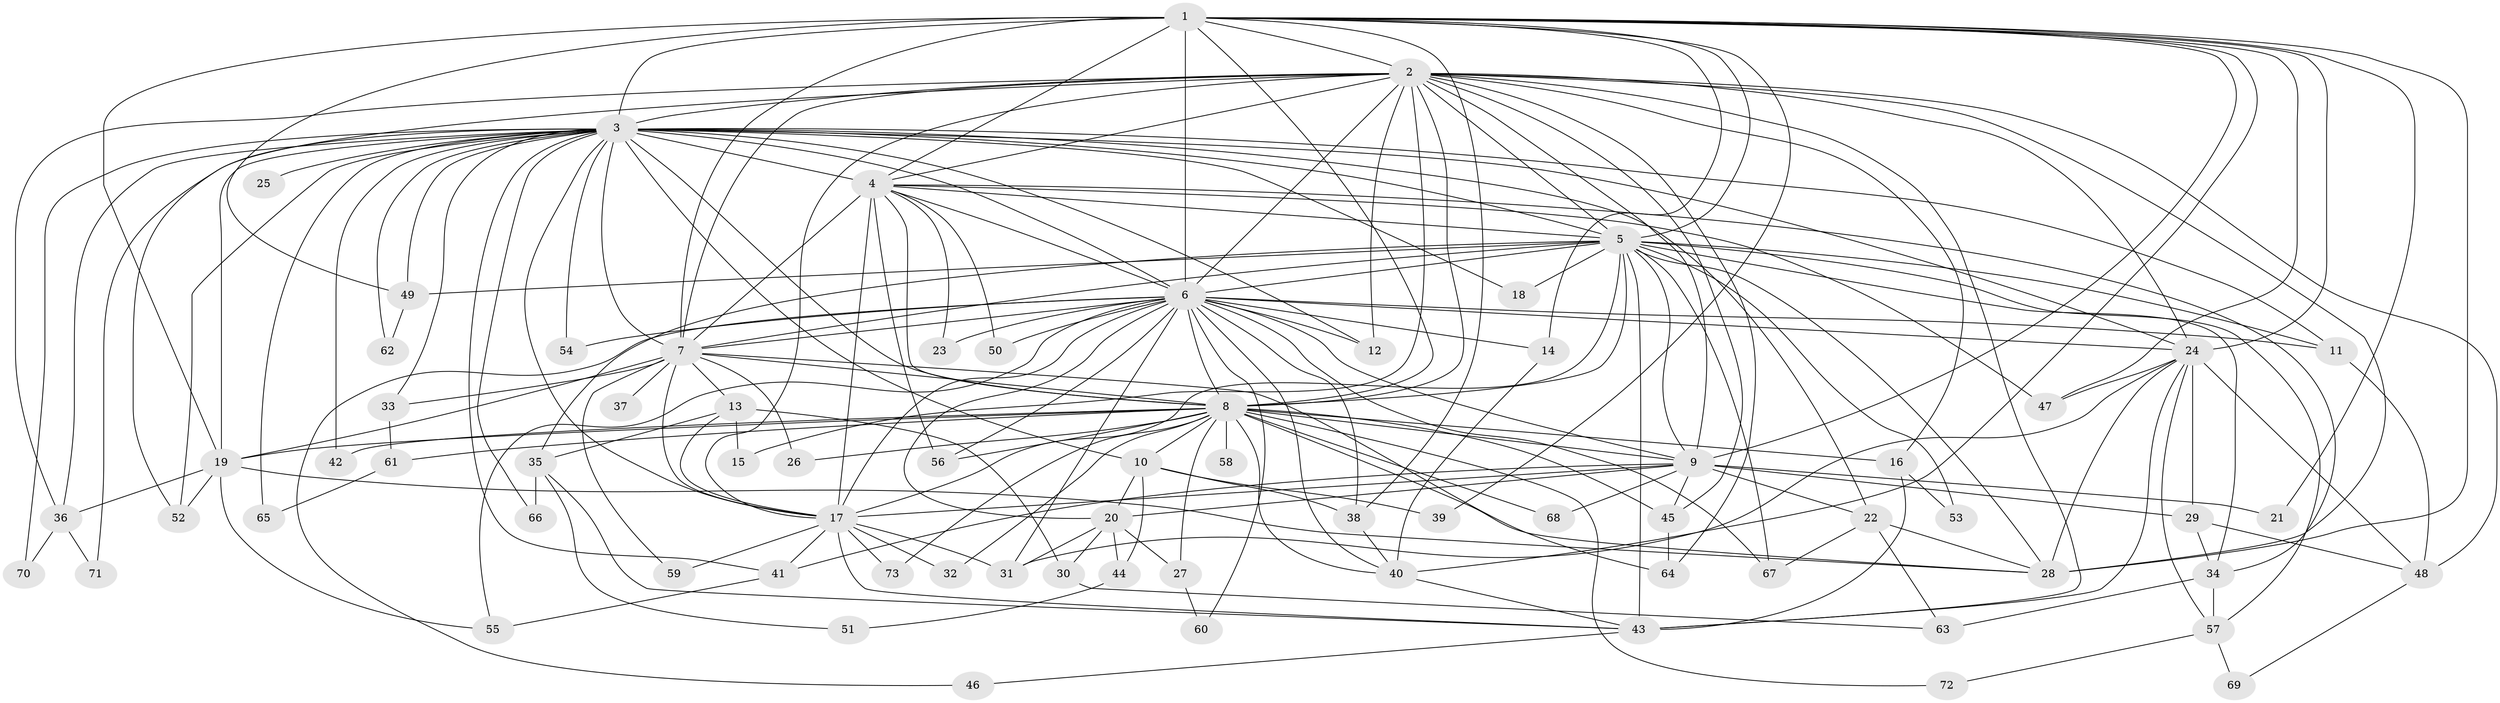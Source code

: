 // original degree distribution, {24: 0.00684931506849315, 20: 0.0136986301369863, 25: 0.00684931506849315, 26: 0.00684931506849315, 21: 0.0136986301369863, 29: 0.00684931506849315, 19: 0.00684931506849315, 33: 0.00684931506849315, 12: 0.00684931506849315, 5: 0.0547945205479452, 3: 0.2328767123287671, 6: 0.0273972602739726, 2: 0.5068493150684932, 4: 0.08904109589041095, 7: 0.00684931506849315, 11: 0.00684931506849315}
// Generated by graph-tools (version 1.1) at 2025/35/03/09/25 02:35:07]
// undirected, 73 vertices, 201 edges
graph export_dot {
graph [start="1"]
  node [color=gray90,style=filled];
  1;
  2;
  3;
  4;
  5;
  6;
  7;
  8;
  9;
  10;
  11;
  12;
  13;
  14;
  15;
  16;
  17;
  18;
  19;
  20;
  21;
  22;
  23;
  24;
  25;
  26;
  27;
  28;
  29;
  30;
  31;
  32;
  33;
  34;
  35;
  36;
  37;
  38;
  39;
  40;
  41;
  42;
  43;
  44;
  45;
  46;
  47;
  48;
  49;
  50;
  51;
  52;
  53;
  54;
  55;
  56;
  57;
  58;
  59;
  60;
  61;
  62;
  63;
  64;
  65;
  66;
  67;
  68;
  69;
  70;
  71;
  72;
  73;
  1 -- 2 [weight=4.0];
  1 -- 3 [weight=11.0];
  1 -- 4 [weight=2.0];
  1 -- 5 [weight=2.0];
  1 -- 6 [weight=2.0];
  1 -- 7 [weight=3.0];
  1 -- 8 [weight=3.0];
  1 -- 9 [weight=1.0];
  1 -- 14 [weight=1.0];
  1 -- 19 [weight=1.0];
  1 -- 21 [weight=1.0];
  1 -- 24 [weight=1.0];
  1 -- 28 [weight=1.0];
  1 -- 38 [weight=2.0];
  1 -- 39 [weight=1.0];
  1 -- 40 [weight=1.0];
  1 -- 47 [weight=1.0];
  1 -- 49 [weight=2.0];
  2 -- 3 [weight=2.0];
  2 -- 4 [weight=3.0];
  2 -- 5 [weight=2.0];
  2 -- 6 [weight=3.0];
  2 -- 7 [weight=2.0];
  2 -- 8 [weight=2.0];
  2 -- 9 [weight=1.0];
  2 -- 12 [weight=1.0];
  2 -- 15 [weight=1.0];
  2 -- 16 [weight=1.0];
  2 -- 17 [weight=1.0];
  2 -- 24 [weight=2.0];
  2 -- 28 [weight=5.0];
  2 -- 36 [weight=1.0];
  2 -- 43 [weight=1.0];
  2 -- 45 [weight=1.0];
  2 -- 48 [weight=1.0];
  2 -- 52 [weight=1.0];
  2 -- 64 [weight=1.0];
  3 -- 4 [weight=4.0];
  3 -- 5 [weight=1.0];
  3 -- 6 [weight=1.0];
  3 -- 7 [weight=1.0];
  3 -- 8 [weight=4.0];
  3 -- 10 [weight=1.0];
  3 -- 11 [weight=1.0];
  3 -- 12 [weight=1.0];
  3 -- 17 [weight=1.0];
  3 -- 18 [weight=1.0];
  3 -- 19 [weight=2.0];
  3 -- 22 [weight=1.0];
  3 -- 24 [weight=1.0];
  3 -- 25 [weight=1.0];
  3 -- 33 [weight=1.0];
  3 -- 36 [weight=2.0];
  3 -- 41 [weight=1.0];
  3 -- 42 [weight=1.0];
  3 -- 49 [weight=1.0];
  3 -- 52 [weight=1.0];
  3 -- 54 [weight=1.0];
  3 -- 62 [weight=1.0];
  3 -- 65 [weight=1.0];
  3 -- 66 [weight=1.0];
  3 -- 70 [weight=1.0];
  3 -- 71 [weight=1.0];
  4 -- 5 [weight=1.0];
  4 -- 6 [weight=1.0];
  4 -- 7 [weight=1.0];
  4 -- 8 [weight=1.0];
  4 -- 17 [weight=9.0];
  4 -- 23 [weight=2.0];
  4 -- 34 [weight=1.0];
  4 -- 47 [weight=1.0];
  4 -- 50 [weight=1.0];
  4 -- 56 [weight=1.0];
  5 -- 6 [weight=1.0];
  5 -- 7 [weight=1.0];
  5 -- 8 [weight=1.0];
  5 -- 9 [weight=1.0];
  5 -- 11 [weight=1.0];
  5 -- 17 [weight=1.0];
  5 -- 18 [weight=1.0];
  5 -- 28 [weight=1.0];
  5 -- 34 [weight=1.0];
  5 -- 35 [weight=1.0];
  5 -- 43 [weight=1.0];
  5 -- 49 [weight=1.0];
  5 -- 53 [weight=1.0];
  5 -- 57 [weight=1.0];
  5 -- 67 [weight=1.0];
  6 -- 7 [weight=1.0];
  6 -- 8 [weight=1.0];
  6 -- 9 [weight=1.0];
  6 -- 11 [weight=1.0];
  6 -- 12 [weight=1.0];
  6 -- 14 [weight=1.0];
  6 -- 17 [weight=2.0];
  6 -- 20 [weight=1.0];
  6 -- 23 [weight=1.0];
  6 -- 24 [weight=1.0];
  6 -- 31 [weight=1.0];
  6 -- 38 [weight=1.0];
  6 -- 40 [weight=1.0];
  6 -- 46 [weight=1.0];
  6 -- 50 [weight=1.0];
  6 -- 54 [weight=1.0];
  6 -- 55 [weight=1.0];
  6 -- 56 [weight=1.0];
  6 -- 60 [weight=1.0];
  6 -- 67 [weight=1.0];
  7 -- 8 [weight=1.0];
  7 -- 13 [weight=1.0];
  7 -- 17 [weight=1.0];
  7 -- 19 [weight=1.0];
  7 -- 26 [weight=1.0];
  7 -- 33 [weight=1.0];
  7 -- 37 [weight=1.0];
  7 -- 59 [weight=1.0];
  7 -- 64 [weight=1.0];
  8 -- 9 [weight=1.0];
  8 -- 10 [weight=2.0];
  8 -- 16 [weight=1.0];
  8 -- 19 [weight=1.0];
  8 -- 26 [weight=1.0];
  8 -- 27 [weight=1.0];
  8 -- 28 [weight=1.0];
  8 -- 32 [weight=1.0];
  8 -- 40 [weight=1.0];
  8 -- 42 [weight=1.0];
  8 -- 45 [weight=1.0];
  8 -- 56 [weight=1.0];
  8 -- 58 [weight=1.0];
  8 -- 61 [weight=1.0];
  8 -- 68 [weight=1.0];
  8 -- 72 [weight=1.0];
  8 -- 73 [weight=1.0];
  9 -- 17 [weight=1.0];
  9 -- 20 [weight=1.0];
  9 -- 21 [weight=1.0];
  9 -- 22 [weight=1.0];
  9 -- 29 [weight=1.0];
  9 -- 41 [weight=1.0];
  9 -- 45 [weight=1.0];
  9 -- 68 [weight=1.0];
  10 -- 20 [weight=1.0];
  10 -- 38 [weight=1.0];
  10 -- 39 [weight=1.0];
  10 -- 44 [weight=1.0];
  11 -- 48 [weight=1.0];
  13 -- 15 [weight=1.0];
  13 -- 17 [weight=1.0];
  13 -- 30 [weight=1.0];
  13 -- 35 [weight=1.0];
  14 -- 40 [weight=1.0];
  16 -- 43 [weight=1.0];
  16 -- 53 [weight=1.0];
  17 -- 31 [weight=1.0];
  17 -- 32 [weight=1.0];
  17 -- 41 [weight=1.0];
  17 -- 43 [weight=1.0];
  17 -- 59 [weight=1.0];
  17 -- 73 [weight=1.0];
  19 -- 28 [weight=1.0];
  19 -- 36 [weight=1.0];
  19 -- 52 [weight=1.0];
  19 -- 55 [weight=1.0];
  20 -- 27 [weight=1.0];
  20 -- 30 [weight=1.0];
  20 -- 31 [weight=1.0];
  20 -- 44 [weight=1.0];
  22 -- 28 [weight=1.0];
  22 -- 63 [weight=1.0];
  22 -- 67 [weight=1.0];
  24 -- 28 [weight=1.0];
  24 -- 29 [weight=1.0];
  24 -- 31 [weight=1.0];
  24 -- 43 [weight=1.0];
  24 -- 47 [weight=1.0];
  24 -- 48 [weight=1.0];
  24 -- 57 [weight=1.0];
  27 -- 60 [weight=1.0];
  29 -- 34 [weight=1.0];
  29 -- 48 [weight=1.0];
  30 -- 63 [weight=1.0];
  33 -- 61 [weight=1.0];
  34 -- 57 [weight=1.0];
  34 -- 63 [weight=1.0];
  35 -- 43 [weight=1.0];
  35 -- 51 [weight=1.0];
  35 -- 66 [weight=1.0];
  36 -- 70 [weight=1.0];
  36 -- 71 [weight=1.0];
  38 -- 40 [weight=1.0];
  40 -- 43 [weight=2.0];
  41 -- 55 [weight=1.0];
  43 -- 46 [weight=1.0];
  44 -- 51 [weight=1.0];
  45 -- 64 [weight=1.0];
  48 -- 69 [weight=1.0];
  49 -- 62 [weight=1.0];
  57 -- 69 [weight=1.0];
  57 -- 72 [weight=1.0];
  61 -- 65 [weight=1.0];
}
